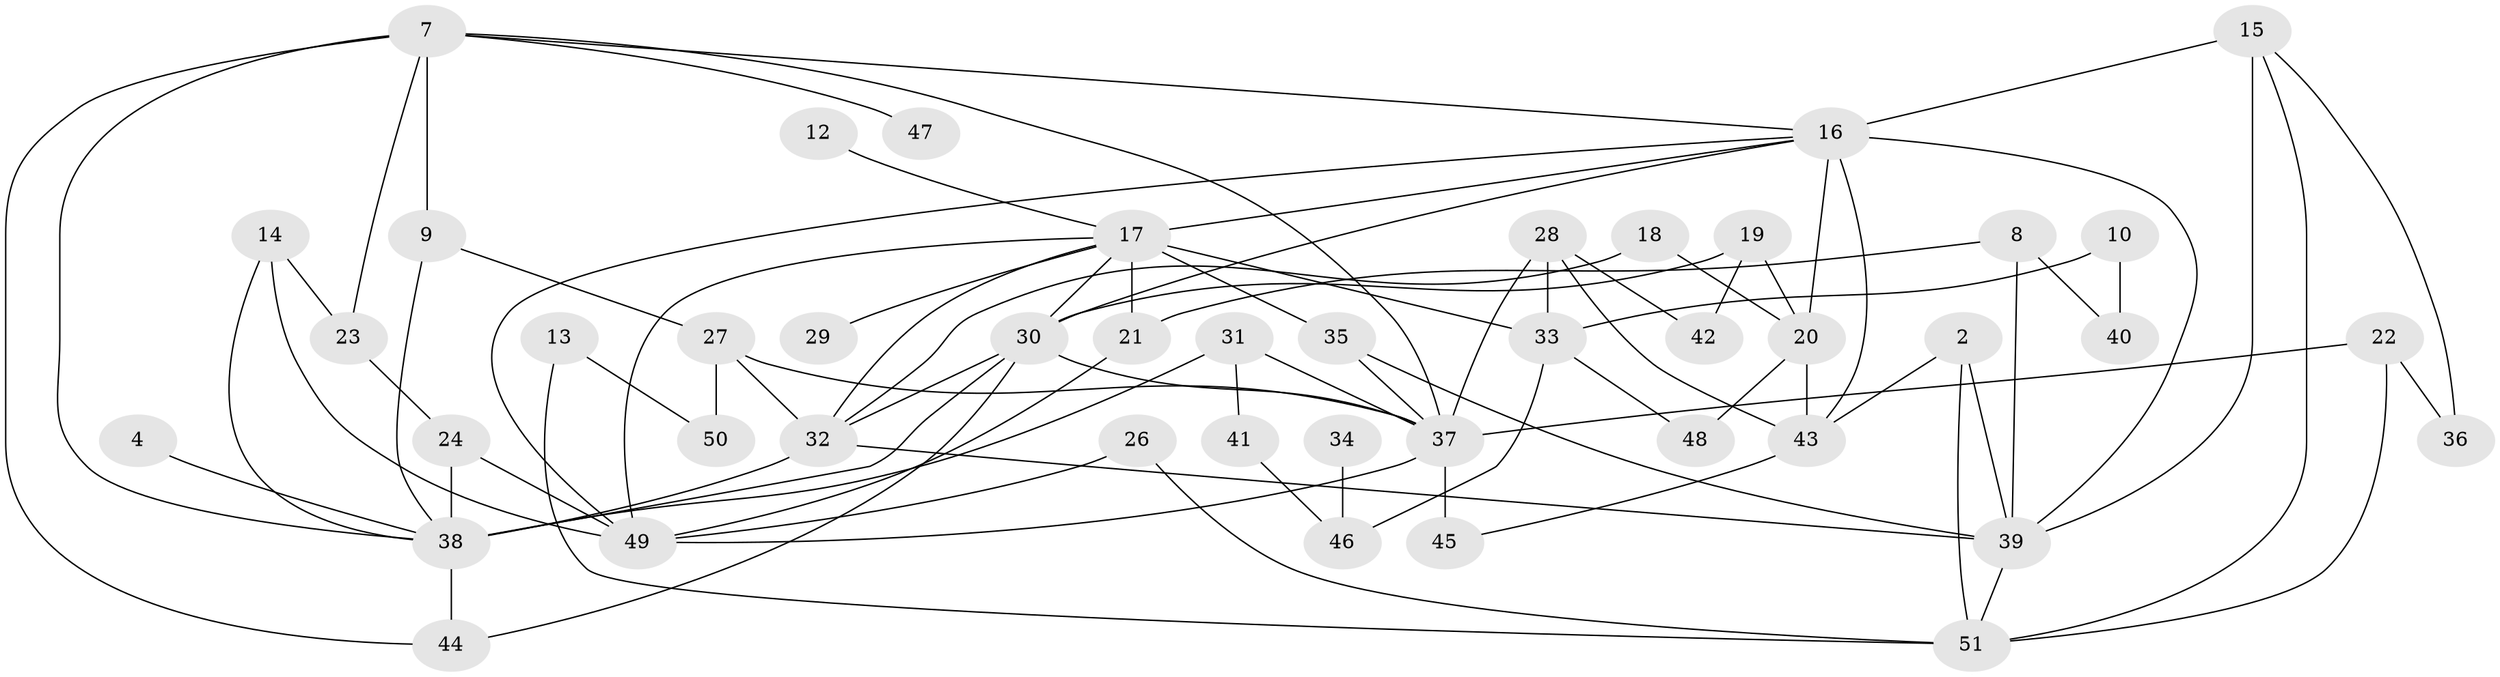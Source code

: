 // original degree distribution, {7: 0.0196078431372549, 1: 0.13725490196078433, 4: 0.10784313725490197, 5: 0.0392156862745098, 3: 0.27450980392156865, 2: 0.27450980392156865, 6: 0.08823529411764706, 0: 0.049019607843137254, 8: 0.00980392156862745}
// Generated by graph-tools (version 1.1) at 2025/00/03/09/25 03:00:45]
// undirected, 45 vertices, 84 edges
graph export_dot {
graph [start="1"]
  node [color=gray90,style=filled];
  2;
  4;
  7;
  8;
  9;
  10;
  12;
  13;
  14;
  15;
  16;
  17;
  18;
  19;
  20;
  21;
  22;
  23;
  24;
  26;
  27;
  28;
  29;
  30;
  31;
  32;
  33;
  34;
  35;
  36;
  37;
  38;
  39;
  40;
  41;
  42;
  43;
  44;
  45;
  46;
  47;
  48;
  49;
  50;
  51;
  2 -- 39 [weight=1.0];
  2 -- 43 [weight=1.0];
  2 -- 51 [weight=1.0];
  4 -- 38 [weight=1.0];
  7 -- 9 [weight=1.0];
  7 -- 16 [weight=1.0];
  7 -- 23 [weight=1.0];
  7 -- 37 [weight=1.0];
  7 -- 38 [weight=1.0];
  7 -- 44 [weight=1.0];
  7 -- 47 [weight=1.0];
  8 -- 21 [weight=1.0];
  8 -- 39 [weight=1.0];
  8 -- 40 [weight=1.0];
  9 -- 27 [weight=1.0];
  9 -- 38 [weight=1.0];
  10 -- 33 [weight=1.0];
  10 -- 40 [weight=1.0];
  12 -- 17 [weight=1.0];
  13 -- 50 [weight=1.0];
  13 -- 51 [weight=1.0];
  14 -- 23 [weight=1.0];
  14 -- 38 [weight=1.0];
  14 -- 49 [weight=1.0];
  15 -- 16 [weight=2.0];
  15 -- 36 [weight=1.0];
  15 -- 39 [weight=1.0];
  15 -- 51 [weight=1.0];
  16 -- 17 [weight=1.0];
  16 -- 20 [weight=1.0];
  16 -- 30 [weight=1.0];
  16 -- 39 [weight=1.0];
  16 -- 43 [weight=1.0];
  16 -- 49 [weight=1.0];
  17 -- 21 [weight=1.0];
  17 -- 29 [weight=1.0];
  17 -- 30 [weight=1.0];
  17 -- 32 [weight=1.0];
  17 -- 33 [weight=3.0];
  17 -- 35 [weight=1.0];
  17 -- 49 [weight=1.0];
  18 -- 20 [weight=1.0];
  18 -- 32 [weight=1.0];
  19 -- 20 [weight=1.0];
  19 -- 30 [weight=1.0];
  19 -- 42 [weight=1.0];
  20 -- 43 [weight=1.0];
  20 -- 48 [weight=1.0];
  21 -- 49 [weight=1.0];
  22 -- 36 [weight=1.0];
  22 -- 37 [weight=1.0];
  22 -- 51 [weight=1.0];
  23 -- 24 [weight=1.0];
  24 -- 38 [weight=2.0];
  24 -- 49 [weight=1.0];
  26 -- 49 [weight=1.0];
  26 -- 51 [weight=1.0];
  27 -- 32 [weight=1.0];
  27 -- 37 [weight=1.0];
  27 -- 50 [weight=1.0];
  28 -- 33 [weight=1.0];
  28 -- 37 [weight=1.0];
  28 -- 42 [weight=1.0];
  28 -- 43 [weight=1.0];
  30 -- 32 [weight=2.0];
  30 -- 37 [weight=3.0];
  30 -- 38 [weight=1.0];
  30 -- 44 [weight=1.0];
  31 -- 37 [weight=2.0];
  31 -- 38 [weight=1.0];
  31 -- 41 [weight=1.0];
  32 -- 38 [weight=2.0];
  32 -- 39 [weight=1.0];
  33 -- 46 [weight=1.0];
  33 -- 48 [weight=1.0];
  34 -- 46 [weight=1.0];
  35 -- 37 [weight=1.0];
  35 -- 39 [weight=1.0];
  37 -- 45 [weight=2.0];
  37 -- 49 [weight=1.0];
  38 -- 44 [weight=1.0];
  39 -- 51 [weight=1.0];
  41 -- 46 [weight=1.0];
  43 -- 45 [weight=1.0];
}
